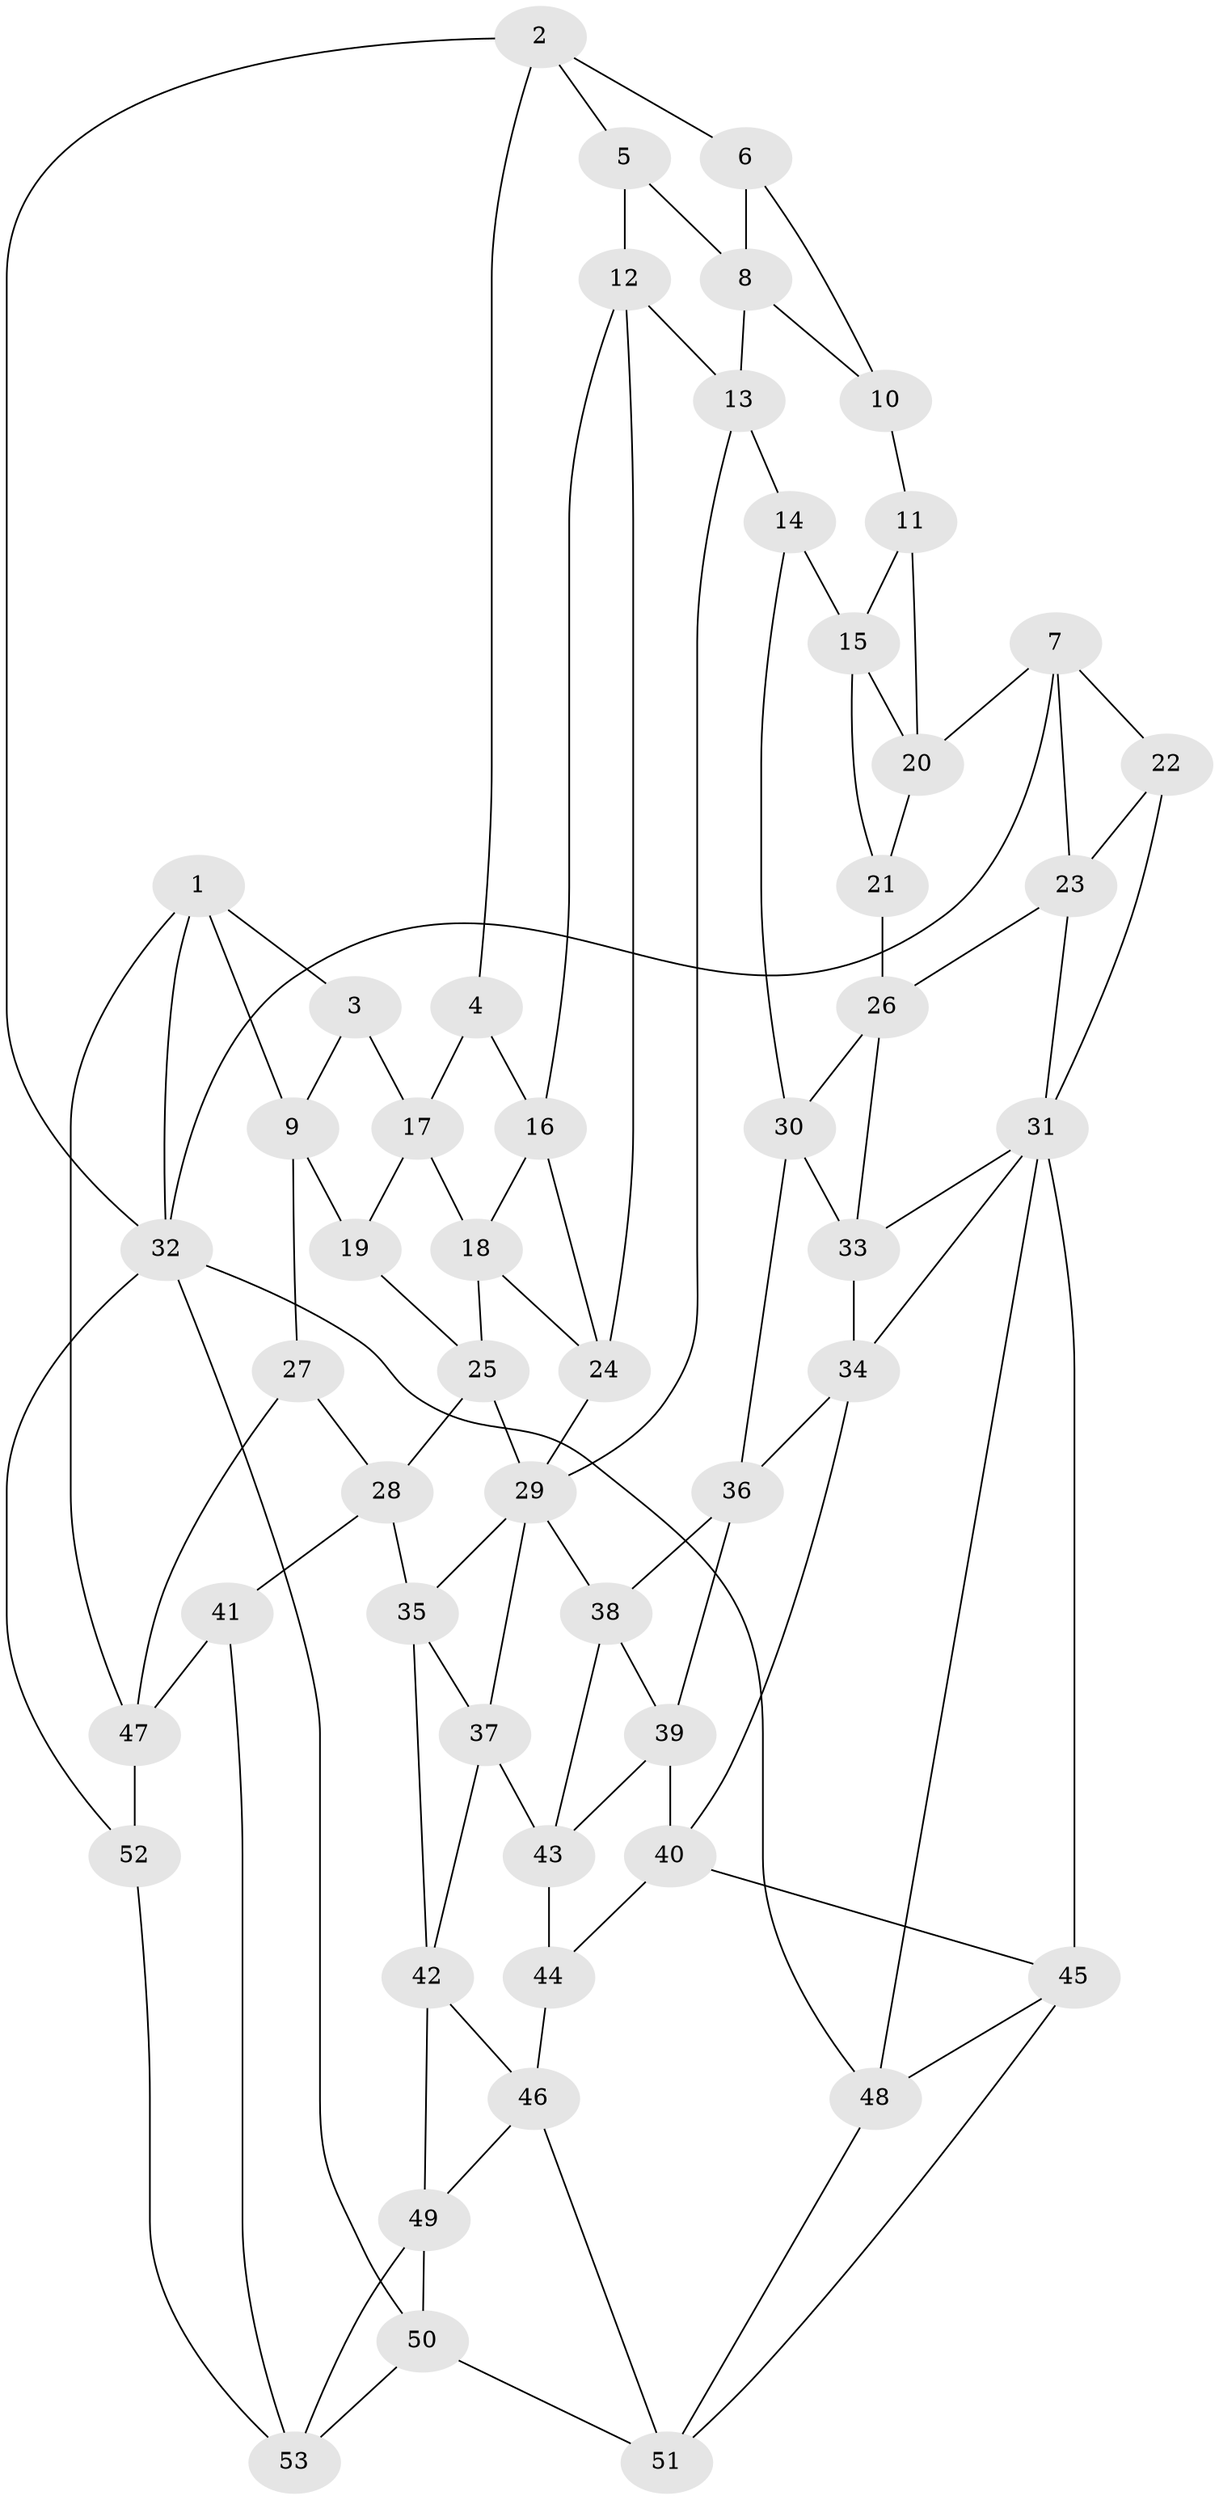 // original degree distribution, {3: 0.01904761904761905, 6: 0.23809523809523808, 4: 0.26666666666666666, 5: 0.47619047619047616}
// Generated by graph-tools (version 1.1) at 2025/51/03/09/25 03:51:07]
// undirected, 53 vertices, 102 edges
graph export_dot {
graph [start="1"]
  node [color=gray90,style=filled];
  1;
  2;
  3;
  4;
  5;
  6;
  7;
  8;
  9;
  10;
  11;
  12;
  13;
  14;
  15;
  16;
  17;
  18;
  19;
  20;
  21;
  22;
  23;
  24;
  25;
  26;
  27;
  28;
  29;
  30;
  31;
  32;
  33;
  34;
  35;
  36;
  37;
  38;
  39;
  40;
  41;
  42;
  43;
  44;
  45;
  46;
  47;
  48;
  49;
  50;
  51;
  52;
  53;
  1 -- 3 [weight=1.0];
  1 -- 9 [weight=1.0];
  1 -- 32 [weight=1.0];
  1 -- 47 [weight=1.0];
  2 -- 4 [weight=1.0];
  2 -- 5 [weight=1.0];
  2 -- 6 [weight=1.0];
  2 -- 32 [weight=1.0];
  3 -- 9 [weight=1.0];
  3 -- 17 [weight=1.0];
  4 -- 16 [weight=1.0];
  4 -- 17 [weight=1.0];
  5 -- 8 [weight=1.0];
  5 -- 12 [weight=1.0];
  6 -- 8 [weight=1.0];
  6 -- 10 [weight=1.0];
  7 -- 20 [weight=1.0];
  7 -- 22 [weight=1.0];
  7 -- 23 [weight=1.0];
  7 -- 32 [weight=1.0];
  8 -- 10 [weight=1.0];
  8 -- 13 [weight=1.0];
  9 -- 19 [weight=1.0];
  9 -- 27 [weight=1.0];
  10 -- 11 [weight=2.0];
  11 -- 15 [weight=1.0];
  11 -- 20 [weight=1.0];
  12 -- 13 [weight=1.0];
  12 -- 16 [weight=1.0];
  12 -- 24 [weight=1.0];
  13 -- 14 [weight=1.0];
  13 -- 29 [weight=1.0];
  14 -- 15 [weight=1.0];
  14 -- 30 [weight=1.0];
  15 -- 20 [weight=1.0];
  15 -- 21 [weight=1.0];
  16 -- 18 [weight=1.0];
  16 -- 24 [weight=1.0];
  17 -- 18 [weight=1.0];
  17 -- 19 [weight=1.0];
  18 -- 24 [weight=1.0];
  18 -- 25 [weight=1.0];
  19 -- 25 [weight=1.0];
  20 -- 21 [weight=1.0];
  21 -- 26 [weight=1.0];
  22 -- 23 [weight=1.0];
  22 -- 31 [weight=1.0];
  23 -- 26 [weight=1.0];
  23 -- 31 [weight=1.0];
  24 -- 29 [weight=1.0];
  25 -- 28 [weight=1.0];
  25 -- 29 [weight=1.0];
  26 -- 30 [weight=1.0];
  26 -- 33 [weight=1.0];
  27 -- 28 [weight=1.0];
  27 -- 47 [weight=1.0];
  28 -- 35 [weight=1.0];
  28 -- 41 [weight=1.0];
  29 -- 35 [weight=1.0];
  29 -- 37 [weight=1.0];
  29 -- 38 [weight=1.0];
  30 -- 33 [weight=1.0];
  30 -- 36 [weight=1.0];
  31 -- 33 [weight=1.0];
  31 -- 34 [weight=1.0];
  31 -- 45 [weight=1.0];
  31 -- 48 [weight=1.0];
  32 -- 48 [weight=1.0];
  32 -- 50 [weight=1.0];
  32 -- 52 [weight=1.0];
  33 -- 34 [weight=1.0];
  34 -- 36 [weight=1.0];
  34 -- 40 [weight=1.0];
  35 -- 37 [weight=1.0];
  35 -- 42 [weight=1.0];
  36 -- 38 [weight=1.0];
  36 -- 39 [weight=1.0];
  37 -- 42 [weight=1.0];
  37 -- 43 [weight=1.0];
  38 -- 39 [weight=1.0];
  38 -- 43 [weight=1.0];
  39 -- 40 [weight=1.0];
  39 -- 43 [weight=1.0];
  40 -- 44 [weight=1.0];
  40 -- 45 [weight=1.0];
  41 -- 47 [weight=1.0];
  41 -- 53 [weight=1.0];
  42 -- 46 [weight=1.0];
  42 -- 49 [weight=1.0];
  43 -- 44 [weight=1.0];
  44 -- 46 [weight=1.0];
  45 -- 48 [weight=1.0];
  45 -- 51 [weight=1.0];
  46 -- 49 [weight=1.0];
  46 -- 51 [weight=1.0];
  47 -- 52 [weight=2.0];
  48 -- 51 [weight=1.0];
  49 -- 50 [weight=1.0];
  49 -- 53 [weight=1.0];
  50 -- 51 [weight=1.0];
  50 -- 53 [weight=1.0];
  52 -- 53 [weight=1.0];
}
